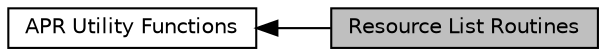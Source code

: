 digraph "Resource List Routines"
{
  edge [fontname="Helvetica",fontsize="10",labelfontname="Helvetica",labelfontsize="10"];
  node [fontname="Helvetica",fontsize="10",shape=box];
  rankdir=LR;
  Node1 [label="Resource List Routines",height=0.2,width=0.4,color="black", fillcolor="grey75", style="filled", fontcolor="black",tooltip=" "];
  Node2 [label="APR Utility Functions",height=0.2,width=0.4,color="black", fillcolor="white", style="filled",URL="$group___a_p_r___util.html",tooltip=" "];
  Node2->Node1 [shape=plaintext, dir="back", style="solid"];
}
